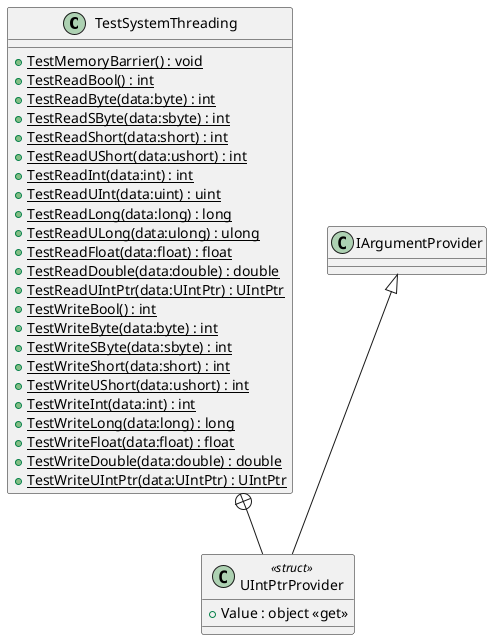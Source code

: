 @startuml
class TestSystemThreading {
    + {static} TestMemoryBarrier() : void
    + {static} TestReadBool() : int
    + {static} TestReadByte(data:byte) : int
    + {static} TestReadSByte(data:sbyte) : int
    + {static} TestReadShort(data:short) : int
    + {static} TestReadUShort(data:ushort) : int
    + {static} TestReadInt(data:int) : int
    + {static} TestReadUInt(data:uint) : uint
    + {static} TestReadLong(data:long) : long
    + {static} TestReadULong(data:ulong) : ulong
    + {static} TestReadFloat(data:float) : float
    + {static} TestReadDouble(data:double) : double
    + {static} TestReadUIntPtr(data:UIntPtr) : UIntPtr
    + {static} TestWriteBool() : int
    + {static} TestWriteByte(data:byte) : int
    + {static} TestWriteSByte(data:sbyte) : int
    + {static} TestWriteShort(data:short) : int
    + {static} TestWriteUShort(data:ushort) : int
    + {static} TestWriteInt(data:int) : int
    + {static} TestWriteLong(data:long) : long
    + {static} TestWriteFloat(data:float) : float
    + {static} TestWriteDouble(data:double) : double
    + {static} TestWriteUIntPtr(data:UIntPtr) : UIntPtr
}
class UIntPtrProvider <<struct>> {
    + Value : object <<get>>
}
TestSystemThreading +-- UIntPtrProvider
IArgumentProvider <|-- UIntPtrProvider
@enduml
